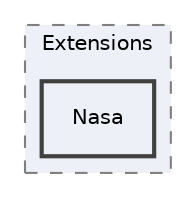 digraph "Reaktoro/Extensions/Nasa"
{
 // INTERACTIVE_SVG=YES
 // LATEX_PDF_SIZE
  bgcolor="transparent";
  edge [fontname="Helvetica",fontsize="10",labelfontname="Helvetica",labelfontsize="10"];
  node [fontname="Helvetica",fontsize="10",shape=record];
  compound=true
  subgraph clusterdir_5b469d4de21d172e1a5ee98b3d3b4ecf {
    graph [ bgcolor="#edf0f7", pencolor="grey50", style="filled,dashed,", label="Extensions", fontname="Helvetica", fontsize="10", URL="dir_5b469d4de21d172e1a5ee98b3d3b4ecf.html"]
  dir_81ce6ebd32ff5fa972675c3937a7e1ca [shape=box, label="Nasa", style="filled,bold,", fillcolor="#edf0f7", color="grey25", URL="dir_81ce6ebd32ff5fa972675c3937a7e1ca.html"];
  }
}
